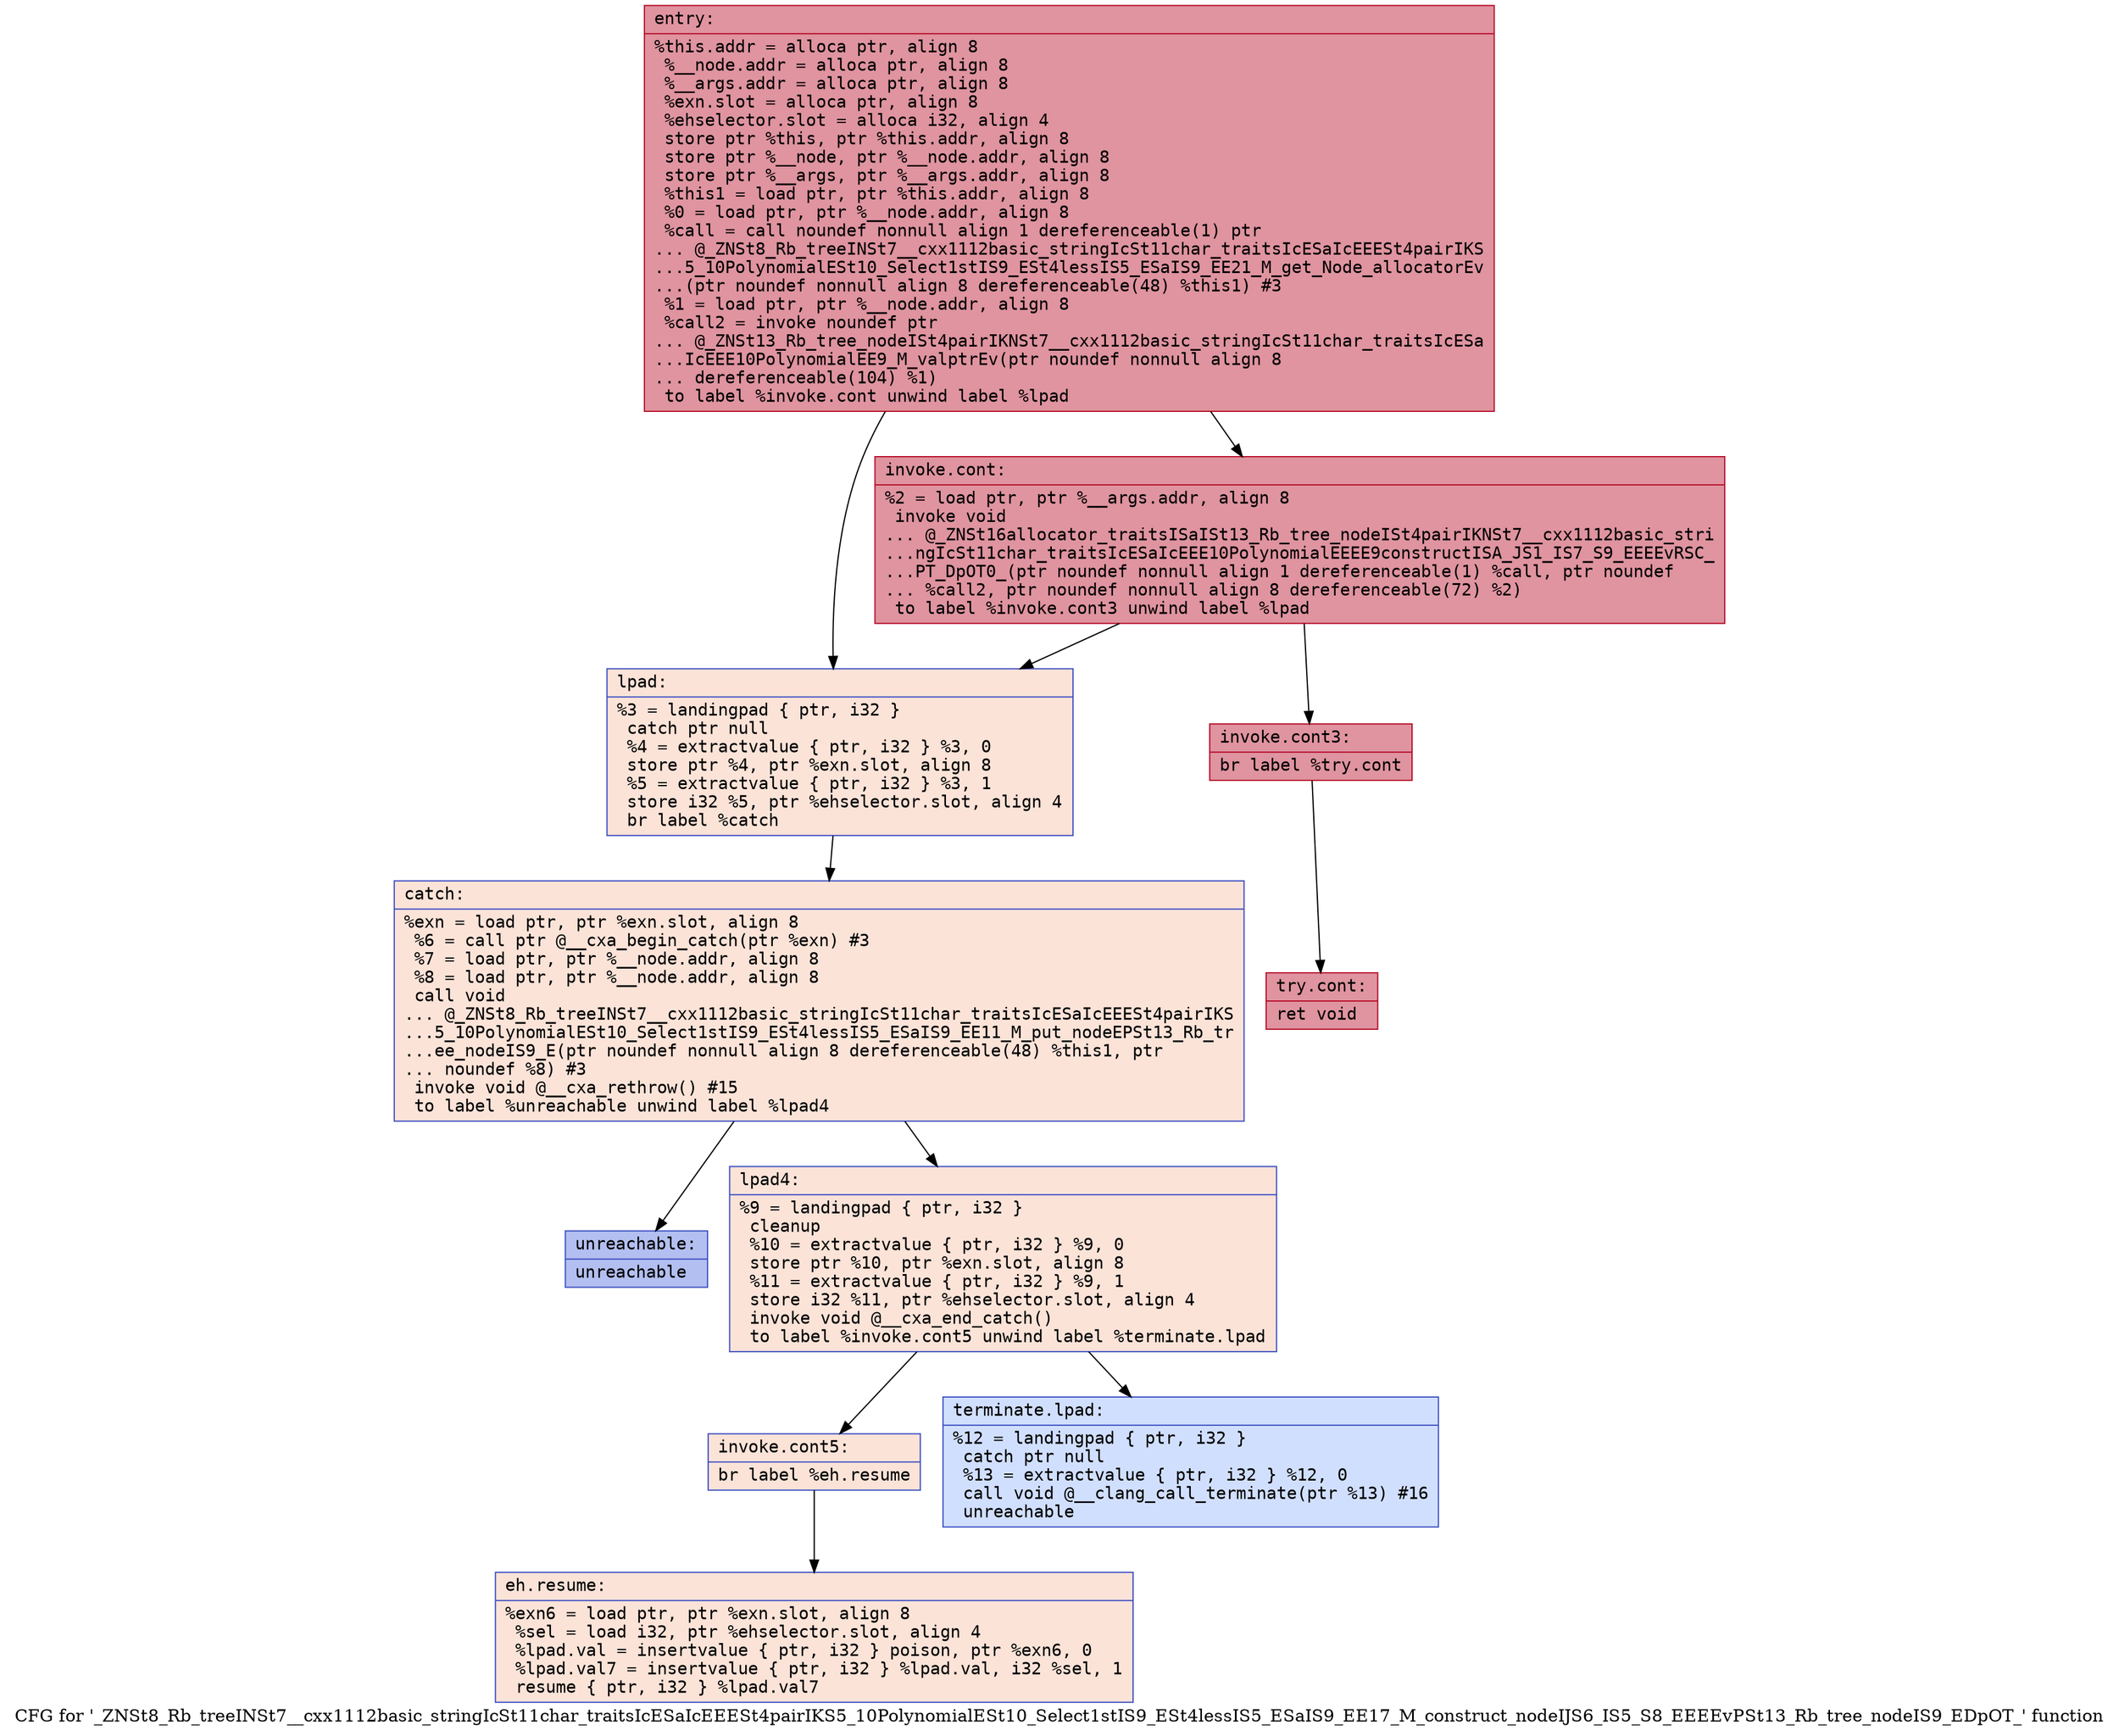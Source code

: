 digraph "CFG for '_ZNSt8_Rb_treeINSt7__cxx1112basic_stringIcSt11char_traitsIcESaIcEEESt4pairIKS5_10PolynomialESt10_Select1stIS9_ESt4lessIS5_ESaIS9_EE17_M_construct_nodeIJS6_IS5_S8_EEEEvPSt13_Rb_tree_nodeIS9_EDpOT_' function" {
	label="CFG for '_ZNSt8_Rb_treeINSt7__cxx1112basic_stringIcSt11char_traitsIcESaIcEEESt4pairIKS5_10PolynomialESt10_Select1stIS9_ESt4lessIS5_ESaIS9_EE17_M_construct_nodeIJS6_IS5_S8_EEEEvPSt13_Rb_tree_nodeIS9_EDpOT_' function";

	Node0x55dab470ca30 [shape=record,color="#b70d28ff", style=filled, fillcolor="#b70d2870" fontname="Courier",label="{entry:\l|  %this.addr = alloca ptr, align 8\l  %__node.addr = alloca ptr, align 8\l  %__args.addr = alloca ptr, align 8\l  %exn.slot = alloca ptr, align 8\l  %ehselector.slot = alloca i32, align 4\l  store ptr %this, ptr %this.addr, align 8\l  store ptr %__node, ptr %__node.addr, align 8\l  store ptr %__args, ptr %__args.addr, align 8\l  %this1 = load ptr, ptr %this.addr, align 8\l  %0 = load ptr, ptr %__node.addr, align 8\l  %call = call noundef nonnull align 1 dereferenceable(1) ptr\l... @_ZNSt8_Rb_treeINSt7__cxx1112basic_stringIcSt11char_traitsIcESaIcEEESt4pairIKS\l...5_10PolynomialESt10_Select1stIS9_ESt4lessIS5_ESaIS9_EE21_M_get_Node_allocatorEv\l...(ptr noundef nonnull align 8 dereferenceable(48) %this1) #3\l  %1 = load ptr, ptr %__node.addr, align 8\l  %call2 = invoke noundef ptr\l... @_ZNSt13_Rb_tree_nodeISt4pairIKNSt7__cxx1112basic_stringIcSt11char_traitsIcESa\l...IcEEE10PolynomialEE9_M_valptrEv(ptr noundef nonnull align 8\l... dereferenceable(104) %1)\l          to label %invoke.cont unwind label %lpad\l}"];
	Node0x55dab470ca30 -> Node0x55dab470d280[tooltip="entry -> invoke.cont\nProbability 100.00%" ];
	Node0x55dab470ca30 -> Node0x55dab470d300[tooltip="entry -> lpad\nProbability 0.00%" ];
	Node0x55dab470d280 [shape=record,color="#b70d28ff", style=filled, fillcolor="#b70d2870" fontname="Courier",label="{invoke.cont:\l|  %2 = load ptr, ptr %__args.addr, align 8\l  invoke void\l... @_ZNSt16allocator_traitsISaISt13_Rb_tree_nodeISt4pairIKNSt7__cxx1112basic_stri\l...ngIcSt11char_traitsIcESaIcEEE10PolynomialEEEE9constructISA_JS1_IS7_S9_EEEEvRSC_\l...PT_DpOT0_(ptr noundef nonnull align 1 dereferenceable(1) %call, ptr noundef\l... %call2, ptr noundef nonnull align 8 dereferenceable(72) %2)\l          to label %invoke.cont3 unwind label %lpad\l}"];
	Node0x55dab470d280 -> Node0x55dab470d680[tooltip="invoke.cont -> invoke.cont3\nProbability 100.00%" ];
	Node0x55dab470d280 -> Node0x55dab470d300[tooltip="invoke.cont -> lpad\nProbability 0.00%" ];
	Node0x55dab470d680 [shape=record,color="#b70d28ff", style=filled, fillcolor="#b70d2870" fontname="Courier",label="{invoke.cont3:\l|  br label %try.cont\l}"];
	Node0x55dab470d680 -> Node0x55dab470d8a0[tooltip="invoke.cont3 -> try.cont\nProbability 100.00%" ];
	Node0x55dab470d300 [shape=record,color="#3d50c3ff", style=filled, fillcolor="#f6bfa670" fontname="Courier",label="{lpad:\l|  %3 = landingpad \{ ptr, i32 \}\l          catch ptr null\l  %4 = extractvalue \{ ptr, i32 \} %3, 0\l  store ptr %4, ptr %exn.slot, align 8\l  %5 = extractvalue \{ ptr, i32 \} %3, 1\l  store i32 %5, ptr %ehselector.slot, align 4\l  br label %catch\l}"];
	Node0x55dab470d300 -> Node0x55dab470dc40[tooltip="lpad -> catch\nProbability 100.00%" ];
	Node0x55dab470dc40 [shape=record,color="#3d50c3ff", style=filled, fillcolor="#f6bfa670" fontname="Courier",label="{catch:\l|  %exn = load ptr, ptr %exn.slot, align 8\l  %6 = call ptr @__cxa_begin_catch(ptr %exn) #3\l  %7 = load ptr, ptr %__node.addr, align 8\l  %8 = load ptr, ptr %__node.addr, align 8\l  call void\l... @_ZNSt8_Rb_treeINSt7__cxx1112basic_stringIcSt11char_traitsIcESaIcEEESt4pairIKS\l...5_10PolynomialESt10_Select1stIS9_ESt4lessIS5_ESaIS9_EE11_M_put_nodeEPSt13_Rb_tr\l...ee_nodeIS9_E(ptr noundef nonnull align 8 dereferenceable(48) %this1, ptr\l... noundef %8) #3\l  invoke void @__cxa_rethrow() #15\l          to label %unreachable unwind label %lpad4\l}"];
	Node0x55dab470dc40 -> Node0x55dab470e250[tooltip="catch -> unreachable\nProbability 0.00%" ];
	Node0x55dab470dc40 -> Node0x55dab470e2a0[tooltip="catch -> lpad4\nProbability 100.00%" ];
	Node0x55dab470e2a0 [shape=record,color="#3d50c3ff", style=filled, fillcolor="#f6bfa670" fontname="Courier",label="{lpad4:\l|  %9 = landingpad \{ ptr, i32 \}\l          cleanup\l  %10 = extractvalue \{ ptr, i32 \} %9, 0\l  store ptr %10, ptr %exn.slot, align 8\l  %11 = extractvalue \{ ptr, i32 \} %9, 1\l  store i32 %11, ptr %ehselector.slot, align 4\l  invoke void @__cxa_end_catch()\l          to label %invoke.cont5 unwind label %terminate.lpad\l}"];
	Node0x55dab470e2a0 -> Node0x55dab470e620[tooltip="lpad4 -> invoke.cont5\nProbability 100.00%" ];
	Node0x55dab470e2a0 -> Node0x55dab470e6d0[tooltip="lpad4 -> terminate.lpad\nProbability 0.00%" ];
	Node0x55dab470e620 [shape=record,color="#3d50c3ff", style=filled, fillcolor="#f6bfa670" fontname="Courier",label="{invoke.cont5:\l|  br label %eh.resume\l}"];
	Node0x55dab470e620 -> Node0x55dab470e8f0[tooltip="invoke.cont5 -> eh.resume\nProbability 100.00%" ];
	Node0x55dab470d8a0 [shape=record,color="#b70d28ff", style=filled, fillcolor="#b70d2870" fontname="Courier",label="{try.cont:\l|  ret void\l}"];
	Node0x55dab470e8f0 [shape=record,color="#3d50c3ff", style=filled, fillcolor="#f6bfa670" fontname="Courier",label="{eh.resume:\l|  %exn6 = load ptr, ptr %exn.slot, align 8\l  %sel = load i32, ptr %ehselector.slot, align 4\l  %lpad.val = insertvalue \{ ptr, i32 \} poison, ptr %exn6, 0\l  %lpad.val7 = insertvalue \{ ptr, i32 \} %lpad.val, i32 %sel, 1\l  resume \{ ptr, i32 \} %lpad.val7\l}"];
	Node0x55dab470e6d0 [shape=record,color="#3d50c3ff", style=filled, fillcolor="#96b7ff70" fontname="Courier",label="{terminate.lpad:\l|  %12 = landingpad \{ ptr, i32 \}\l          catch ptr null\l  %13 = extractvalue \{ ptr, i32 \} %12, 0\l  call void @__clang_call_terminate(ptr %13) #16\l  unreachable\l}"];
	Node0x55dab470e250 [shape=record,color="#3d50c3ff", style=filled, fillcolor="#536edd70" fontname="Courier",label="{unreachable:\l|  unreachable\l}"];
}
